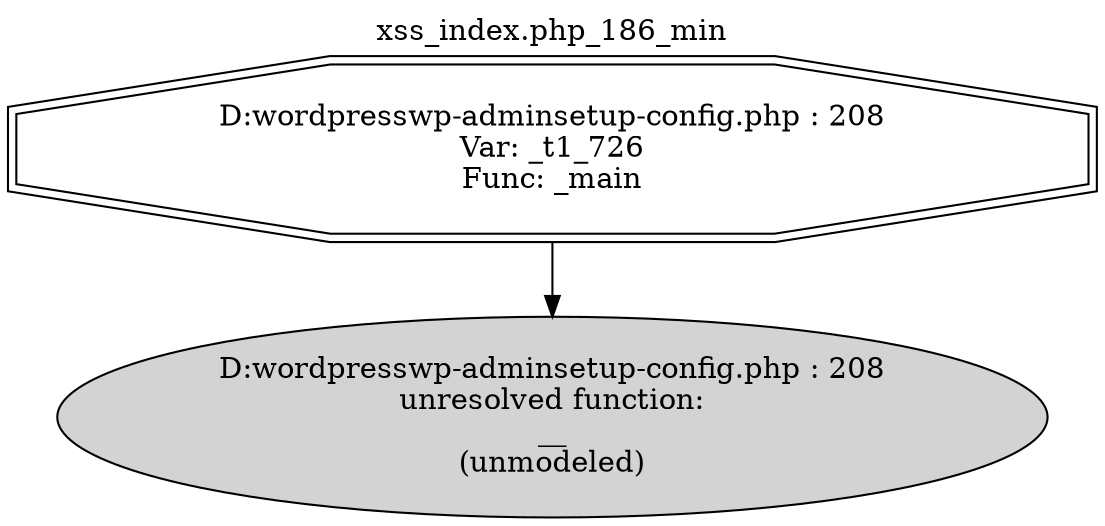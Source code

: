 digraph cfg {
  label="xss_index.php_186_min";
  labelloc=t;
  n1 [shape=doubleoctagon, label="D:\wordpress\wp-admin\setup-config.php : 208\nVar: _t1_726\nFunc: _main\n"];
  n2 [shape=ellipse, label="D:\wordpress\wp-admin\setup-config.php : 208\nunresolved function:\n__\n(unmodeled)\n",style=filled];
  n1 -> n2;
}
